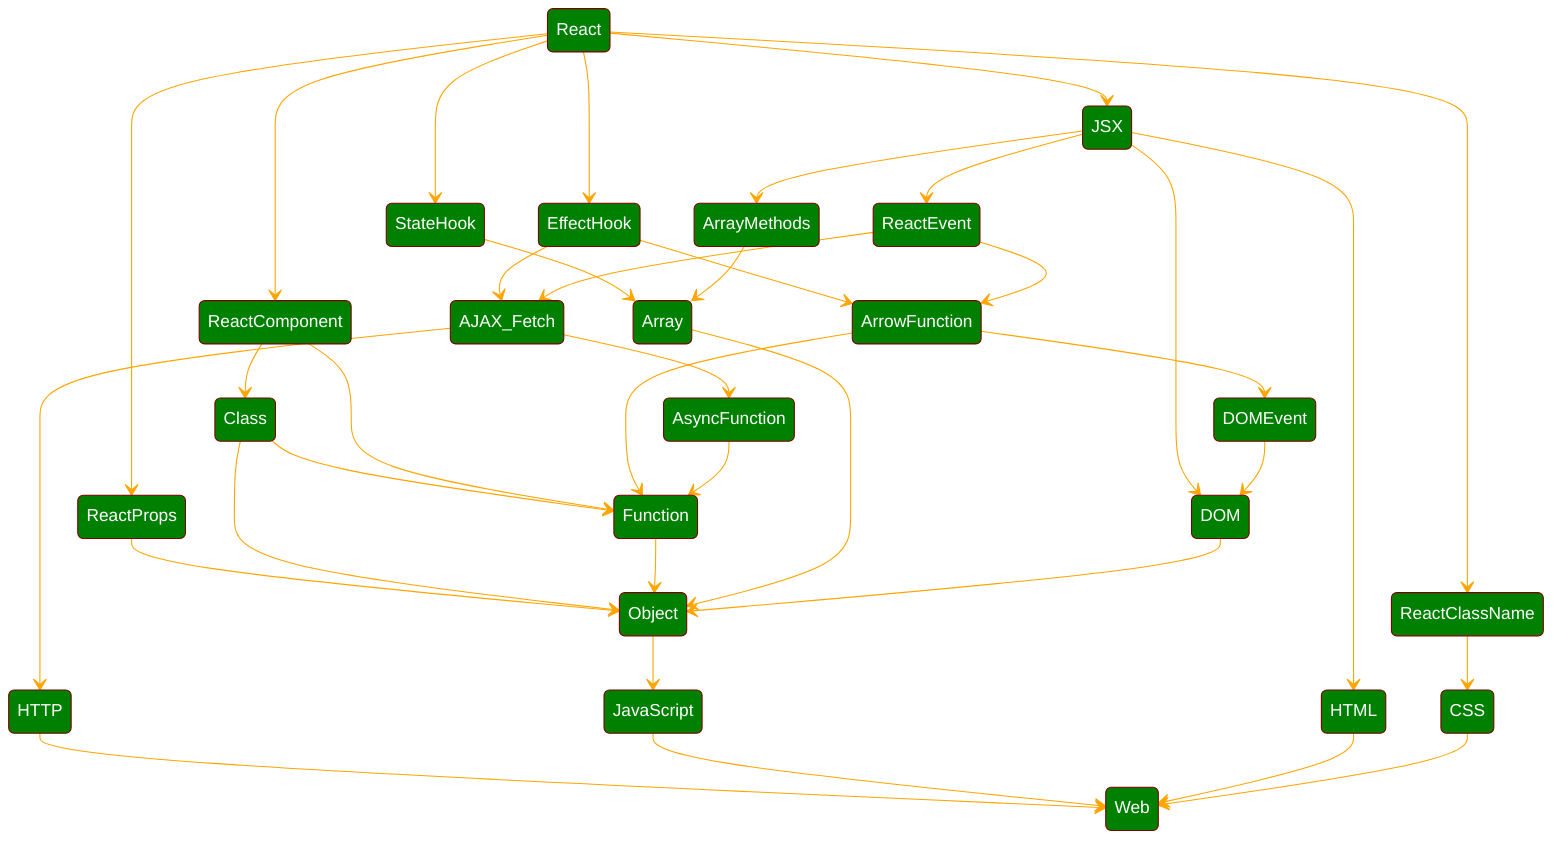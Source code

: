 %%{
  init: {
    'theme': 'base',
    'themeVariables': {
      'primaryColor': 'green',
      'primaryTextColor': '#fff',
      'primaryBorderColor': '#7C0000',
      'lineColor': 'orange',
      'secondaryColor': '#006100',
      'tertiaryColor': '#fff'
    }
  }
}%%
stateDiagram-v2
    React --> JSX
					React --> ReactProps
					React --> StateHook
					React --> EffectHook
					React --> ReactComponent
					React --> ReactClassName

					JSX --> DOM
					JSX --> ArrayMethods
					JSX --> ReactEvent
					JSX --> HTML

					DOMEvent --> DOM

					StateHook --> Array

					ReactProps --> Object

					state "Class" as clazz
					clazz --> Function
					clazz --> Object

					EffectHook --> ArrowFunction
					EffectHook --> AJAX_Fetch

					AJAX_Fetch --> AsyncFunction
					AJAX_Fetch --> HTTP

					ReactComponent --> Function
					ReactComponent --> clazz

					ReactClassName --> CSS

					ReactEvent --> AJAX_Fetch
					ReactEvent --> ArrowFunction

					ArrayMethods --> Array

					Function --> Object
					Array --> Object

					ArrowFunction --> DOMEvent
					ArrowFunction --> Function
					AsyncFunction --> Function

					DOM --> Object

					Object --> JavaScript

					HTTP --> Web
					JavaScript --> Web
					HTML --> Web
					CSS --> Web
